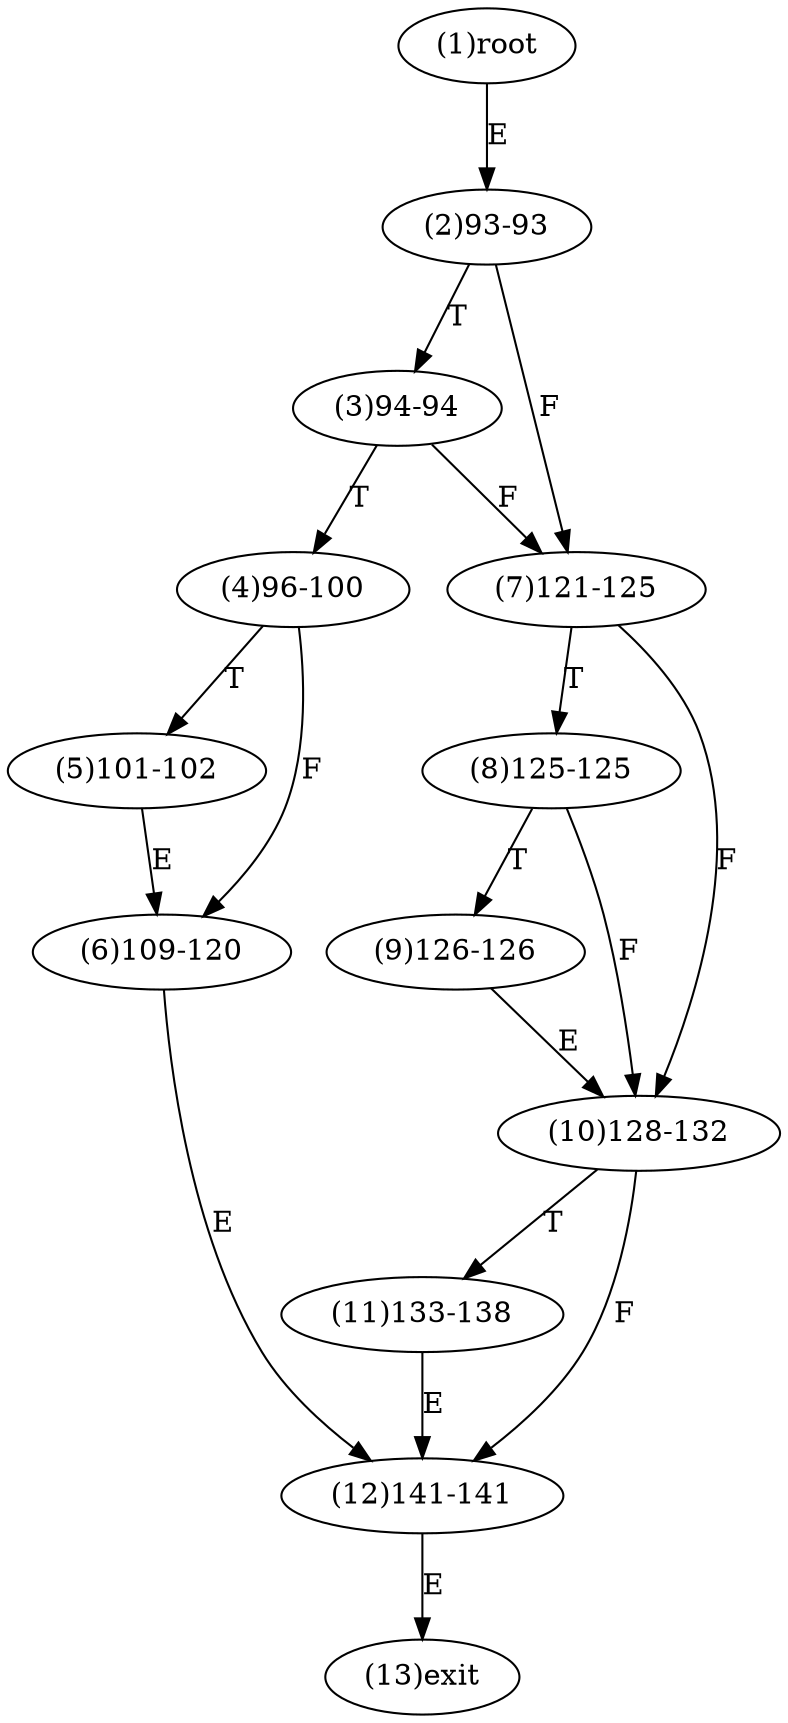 digraph "" { 
1[ label="(1)root"];
2[ label="(2)93-93"];
3[ label="(3)94-94"];
4[ label="(4)96-100"];
5[ label="(5)101-102"];
6[ label="(6)109-120"];
7[ label="(7)121-125"];
8[ label="(8)125-125"];
9[ label="(9)126-126"];
10[ label="(10)128-132"];
11[ label="(11)133-138"];
12[ label="(12)141-141"];
13[ label="(13)exit"];
1->2[ label="E"];
2->7[ label="F"];
2->3[ label="T"];
3->7[ label="F"];
3->4[ label="T"];
4->6[ label="F"];
4->5[ label="T"];
5->6[ label="E"];
6->12[ label="E"];
7->10[ label="F"];
7->8[ label="T"];
8->10[ label="F"];
8->9[ label="T"];
9->10[ label="E"];
10->12[ label="F"];
10->11[ label="T"];
11->12[ label="E"];
12->13[ label="E"];
}